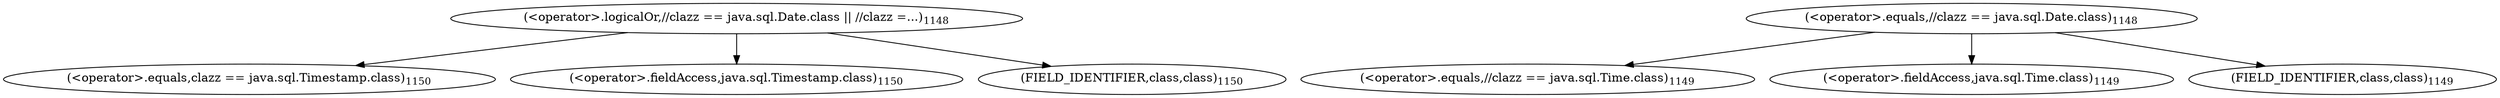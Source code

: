digraph "apply" {  
"5026" [label = <(&lt;operator&gt;.logicalOr,//
clazz == java.sql.Date.class || //
clazz =...)<SUB>1148</SUB>> ]
"5037" [label = <(&lt;operator&gt;.equals,clazz == java.sql.Timestamp.class)<SUB>1150</SUB>> ]
"5027" [label = <(&lt;operator&gt;.equals,//
clazz == java.sql.Date.class)<SUB>1148</SUB>> ]
"5032" [label = <(&lt;operator&gt;.equals,//
clazz == java.sql.Time.class)<SUB>1149</SUB>> ]
"5039" [label = <(&lt;operator&gt;.fieldAccess,java.sql.Timestamp.class)<SUB>1150</SUB>> ]
"5034" [label = <(&lt;operator&gt;.fieldAccess,java.sql.Time.class)<SUB>1149</SUB>> ]
"5041" [label = <(FIELD_IDENTIFIER,class,class)<SUB>1150</SUB>> ]
"5036" [label = <(FIELD_IDENTIFIER,class,class)<SUB>1149</SUB>> ]
  "5026" -> "5039" 
  "5026" -> "5037" 
  "5026" -> "5041" 
  "5027" -> "5034" 
  "5027" -> "5032" 
  "5027" -> "5036" 
}
